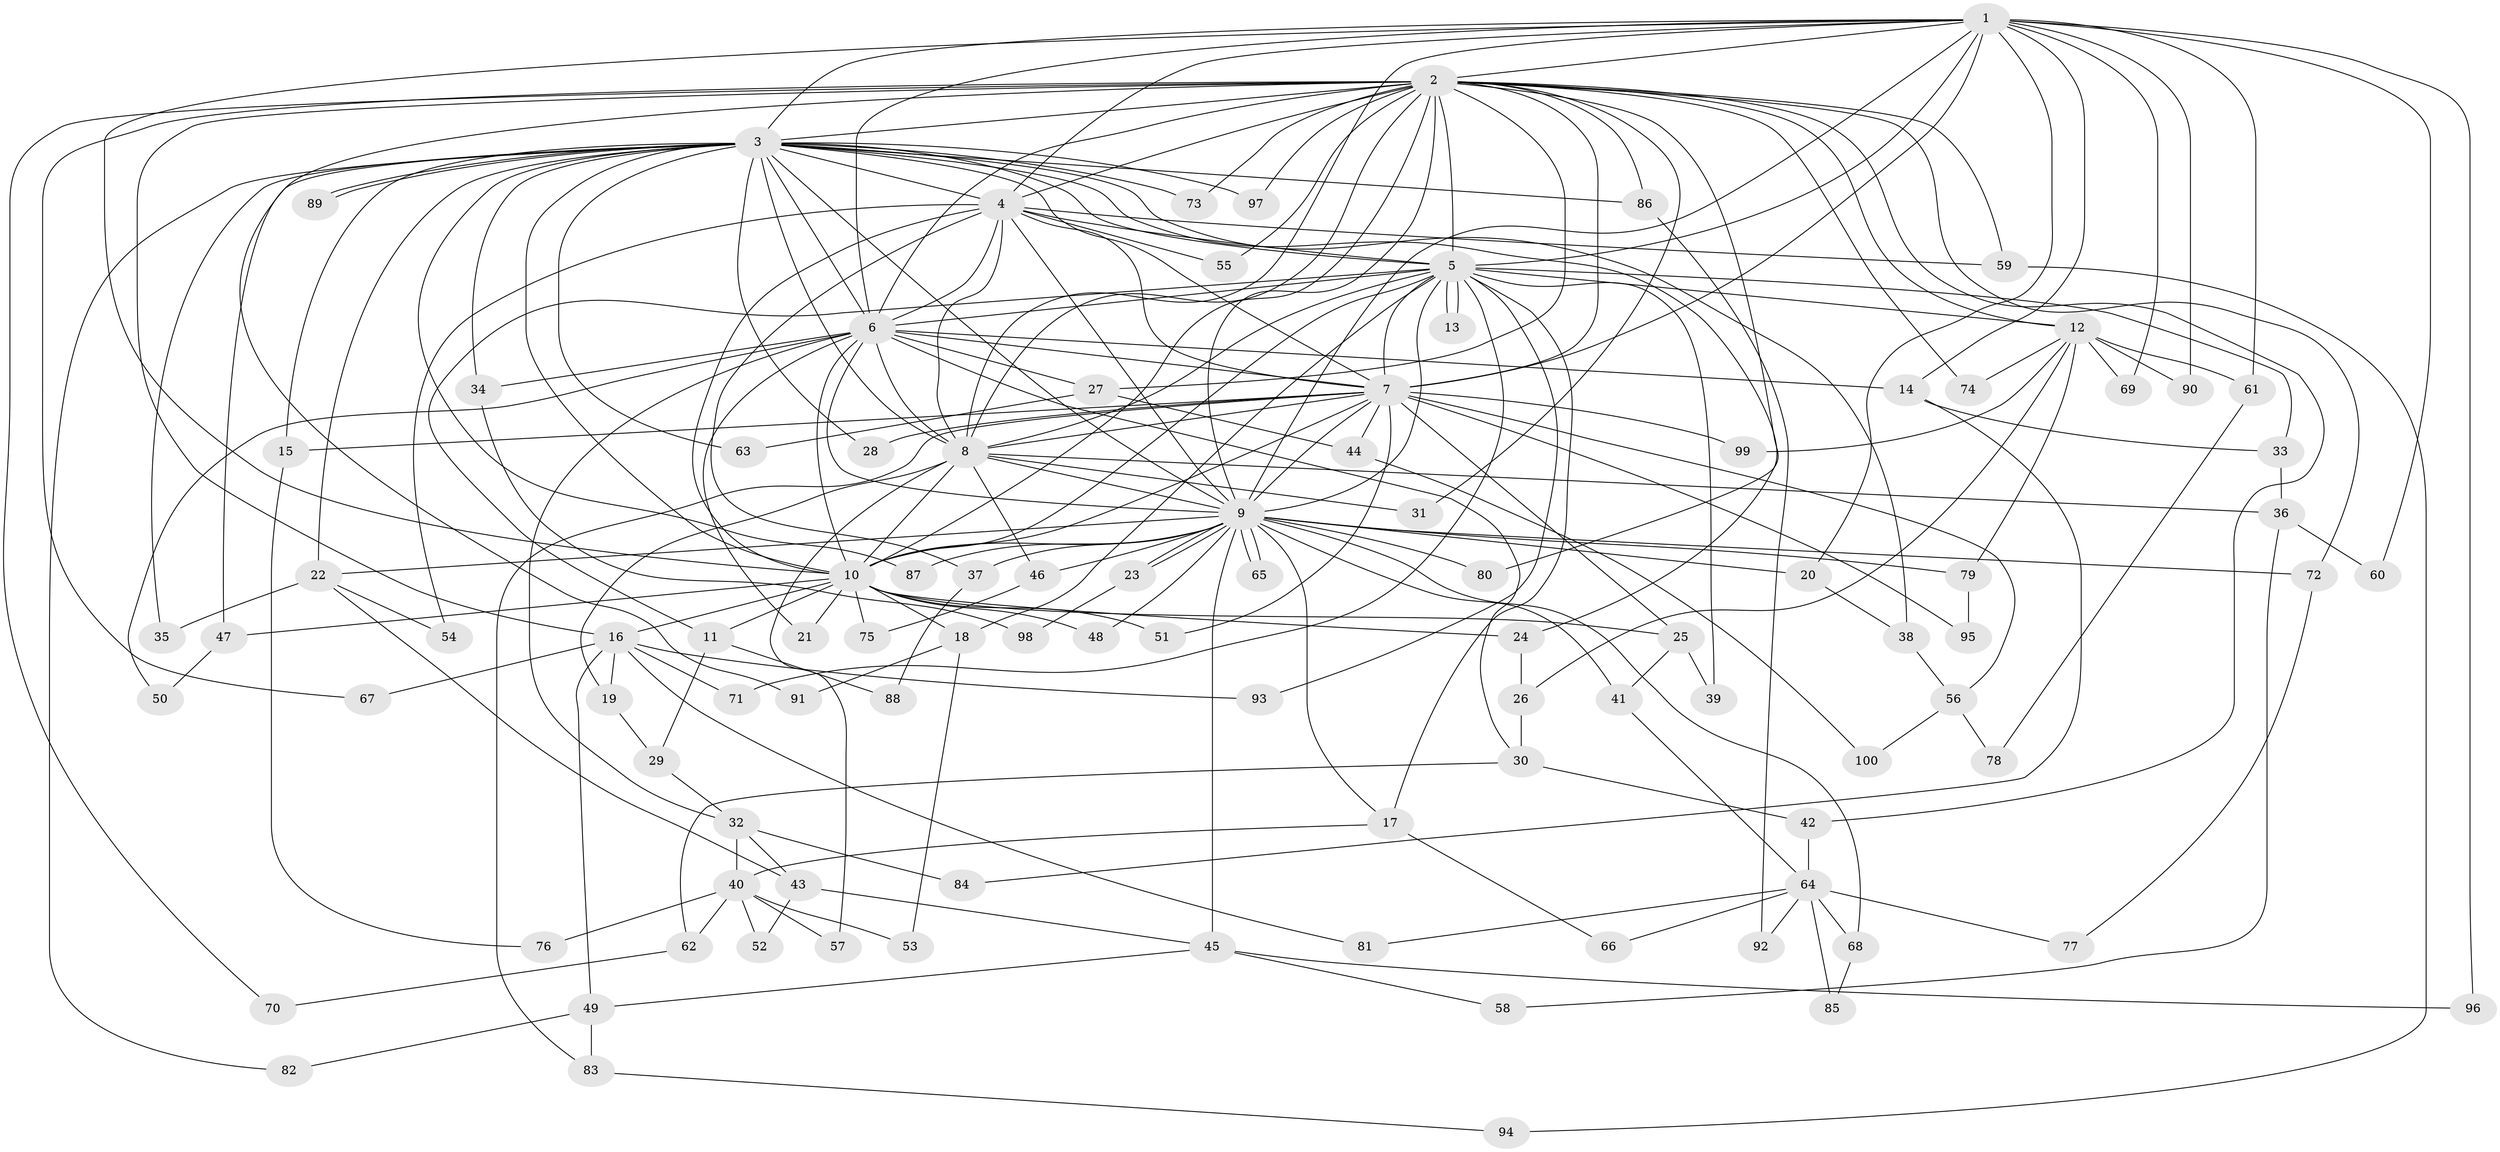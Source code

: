 // Generated by graph-tools (version 1.1) at 2025/01/03/09/25 03:01:35]
// undirected, 100 vertices, 225 edges
graph export_dot {
graph [start="1"]
  node [color=gray90,style=filled];
  1;
  2;
  3;
  4;
  5;
  6;
  7;
  8;
  9;
  10;
  11;
  12;
  13;
  14;
  15;
  16;
  17;
  18;
  19;
  20;
  21;
  22;
  23;
  24;
  25;
  26;
  27;
  28;
  29;
  30;
  31;
  32;
  33;
  34;
  35;
  36;
  37;
  38;
  39;
  40;
  41;
  42;
  43;
  44;
  45;
  46;
  47;
  48;
  49;
  50;
  51;
  52;
  53;
  54;
  55;
  56;
  57;
  58;
  59;
  60;
  61;
  62;
  63;
  64;
  65;
  66;
  67;
  68;
  69;
  70;
  71;
  72;
  73;
  74;
  75;
  76;
  77;
  78;
  79;
  80;
  81;
  82;
  83;
  84;
  85;
  86;
  87;
  88;
  89;
  90;
  91;
  92;
  93;
  94;
  95;
  96;
  97;
  98;
  99;
  100;
  1 -- 2;
  1 -- 3;
  1 -- 4;
  1 -- 5;
  1 -- 6;
  1 -- 7;
  1 -- 8;
  1 -- 9;
  1 -- 10;
  1 -- 14;
  1 -- 20;
  1 -- 60;
  1 -- 61;
  1 -- 69;
  1 -- 90;
  1 -- 96;
  2 -- 3;
  2 -- 4;
  2 -- 5;
  2 -- 6;
  2 -- 7;
  2 -- 8;
  2 -- 9;
  2 -- 10;
  2 -- 12;
  2 -- 16;
  2 -- 27;
  2 -- 31;
  2 -- 42;
  2 -- 55;
  2 -- 59;
  2 -- 67;
  2 -- 70;
  2 -- 72;
  2 -- 73;
  2 -- 74;
  2 -- 80;
  2 -- 86;
  2 -- 91;
  2 -- 97;
  3 -- 4;
  3 -- 5;
  3 -- 6;
  3 -- 7;
  3 -- 8;
  3 -- 9;
  3 -- 10;
  3 -- 15;
  3 -- 22;
  3 -- 24;
  3 -- 28;
  3 -- 34;
  3 -- 35;
  3 -- 38;
  3 -- 47;
  3 -- 63;
  3 -- 73;
  3 -- 82;
  3 -- 86;
  3 -- 87;
  3 -- 89;
  3 -- 89;
  3 -- 97;
  4 -- 5;
  4 -- 6;
  4 -- 7;
  4 -- 8;
  4 -- 9;
  4 -- 10;
  4 -- 37;
  4 -- 54;
  4 -- 55;
  4 -- 59;
  5 -- 6;
  5 -- 7;
  5 -- 8;
  5 -- 9;
  5 -- 10;
  5 -- 11;
  5 -- 12;
  5 -- 13;
  5 -- 13;
  5 -- 17;
  5 -- 18;
  5 -- 33;
  5 -- 39;
  5 -- 71;
  5 -- 93;
  6 -- 7;
  6 -- 8;
  6 -- 9;
  6 -- 10;
  6 -- 14;
  6 -- 21;
  6 -- 27;
  6 -- 30;
  6 -- 32;
  6 -- 34;
  6 -- 50;
  7 -- 8;
  7 -- 9;
  7 -- 10;
  7 -- 15;
  7 -- 25;
  7 -- 28;
  7 -- 44;
  7 -- 51;
  7 -- 56;
  7 -- 83;
  7 -- 95;
  7 -- 99;
  8 -- 9;
  8 -- 10;
  8 -- 19;
  8 -- 31;
  8 -- 36;
  8 -- 46;
  8 -- 57;
  9 -- 10;
  9 -- 17;
  9 -- 20;
  9 -- 22;
  9 -- 23;
  9 -- 23;
  9 -- 37;
  9 -- 41;
  9 -- 45;
  9 -- 46;
  9 -- 48;
  9 -- 65;
  9 -- 65;
  9 -- 68;
  9 -- 72;
  9 -- 79;
  9 -- 80;
  9 -- 87;
  10 -- 11;
  10 -- 16;
  10 -- 18;
  10 -- 21;
  10 -- 24;
  10 -- 25;
  10 -- 47;
  10 -- 48;
  10 -- 51;
  10 -- 75;
  11 -- 29;
  11 -- 88;
  12 -- 26;
  12 -- 61;
  12 -- 69;
  12 -- 74;
  12 -- 79;
  12 -- 90;
  12 -- 99;
  14 -- 33;
  14 -- 84;
  15 -- 76;
  16 -- 19;
  16 -- 49;
  16 -- 67;
  16 -- 71;
  16 -- 81;
  16 -- 93;
  17 -- 40;
  17 -- 66;
  18 -- 53;
  18 -- 91;
  19 -- 29;
  20 -- 38;
  22 -- 35;
  22 -- 43;
  22 -- 54;
  23 -- 98;
  24 -- 26;
  25 -- 39;
  25 -- 41;
  26 -- 30;
  27 -- 44;
  27 -- 63;
  29 -- 32;
  30 -- 42;
  30 -- 62;
  32 -- 40;
  32 -- 43;
  32 -- 84;
  33 -- 36;
  34 -- 98;
  36 -- 58;
  36 -- 60;
  37 -- 88;
  38 -- 56;
  40 -- 52;
  40 -- 53;
  40 -- 57;
  40 -- 62;
  40 -- 76;
  41 -- 64;
  42 -- 64;
  43 -- 45;
  43 -- 52;
  44 -- 100;
  45 -- 49;
  45 -- 58;
  45 -- 96;
  46 -- 75;
  47 -- 50;
  49 -- 82;
  49 -- 83;
  56 -- 78;
  56 -- 100;
  59 -- 94;
  61 -- 78;
  62 -- 70;
  64 -- 66;
  64 -- 68;
  64 -- 77;
  64 -- 81;
  64 -- 85;
  64 -- 92;
  68 -- 85;
  72 -- 77;
  79 -- 95;
  83 -- 94;
  86 -- 92;
}
